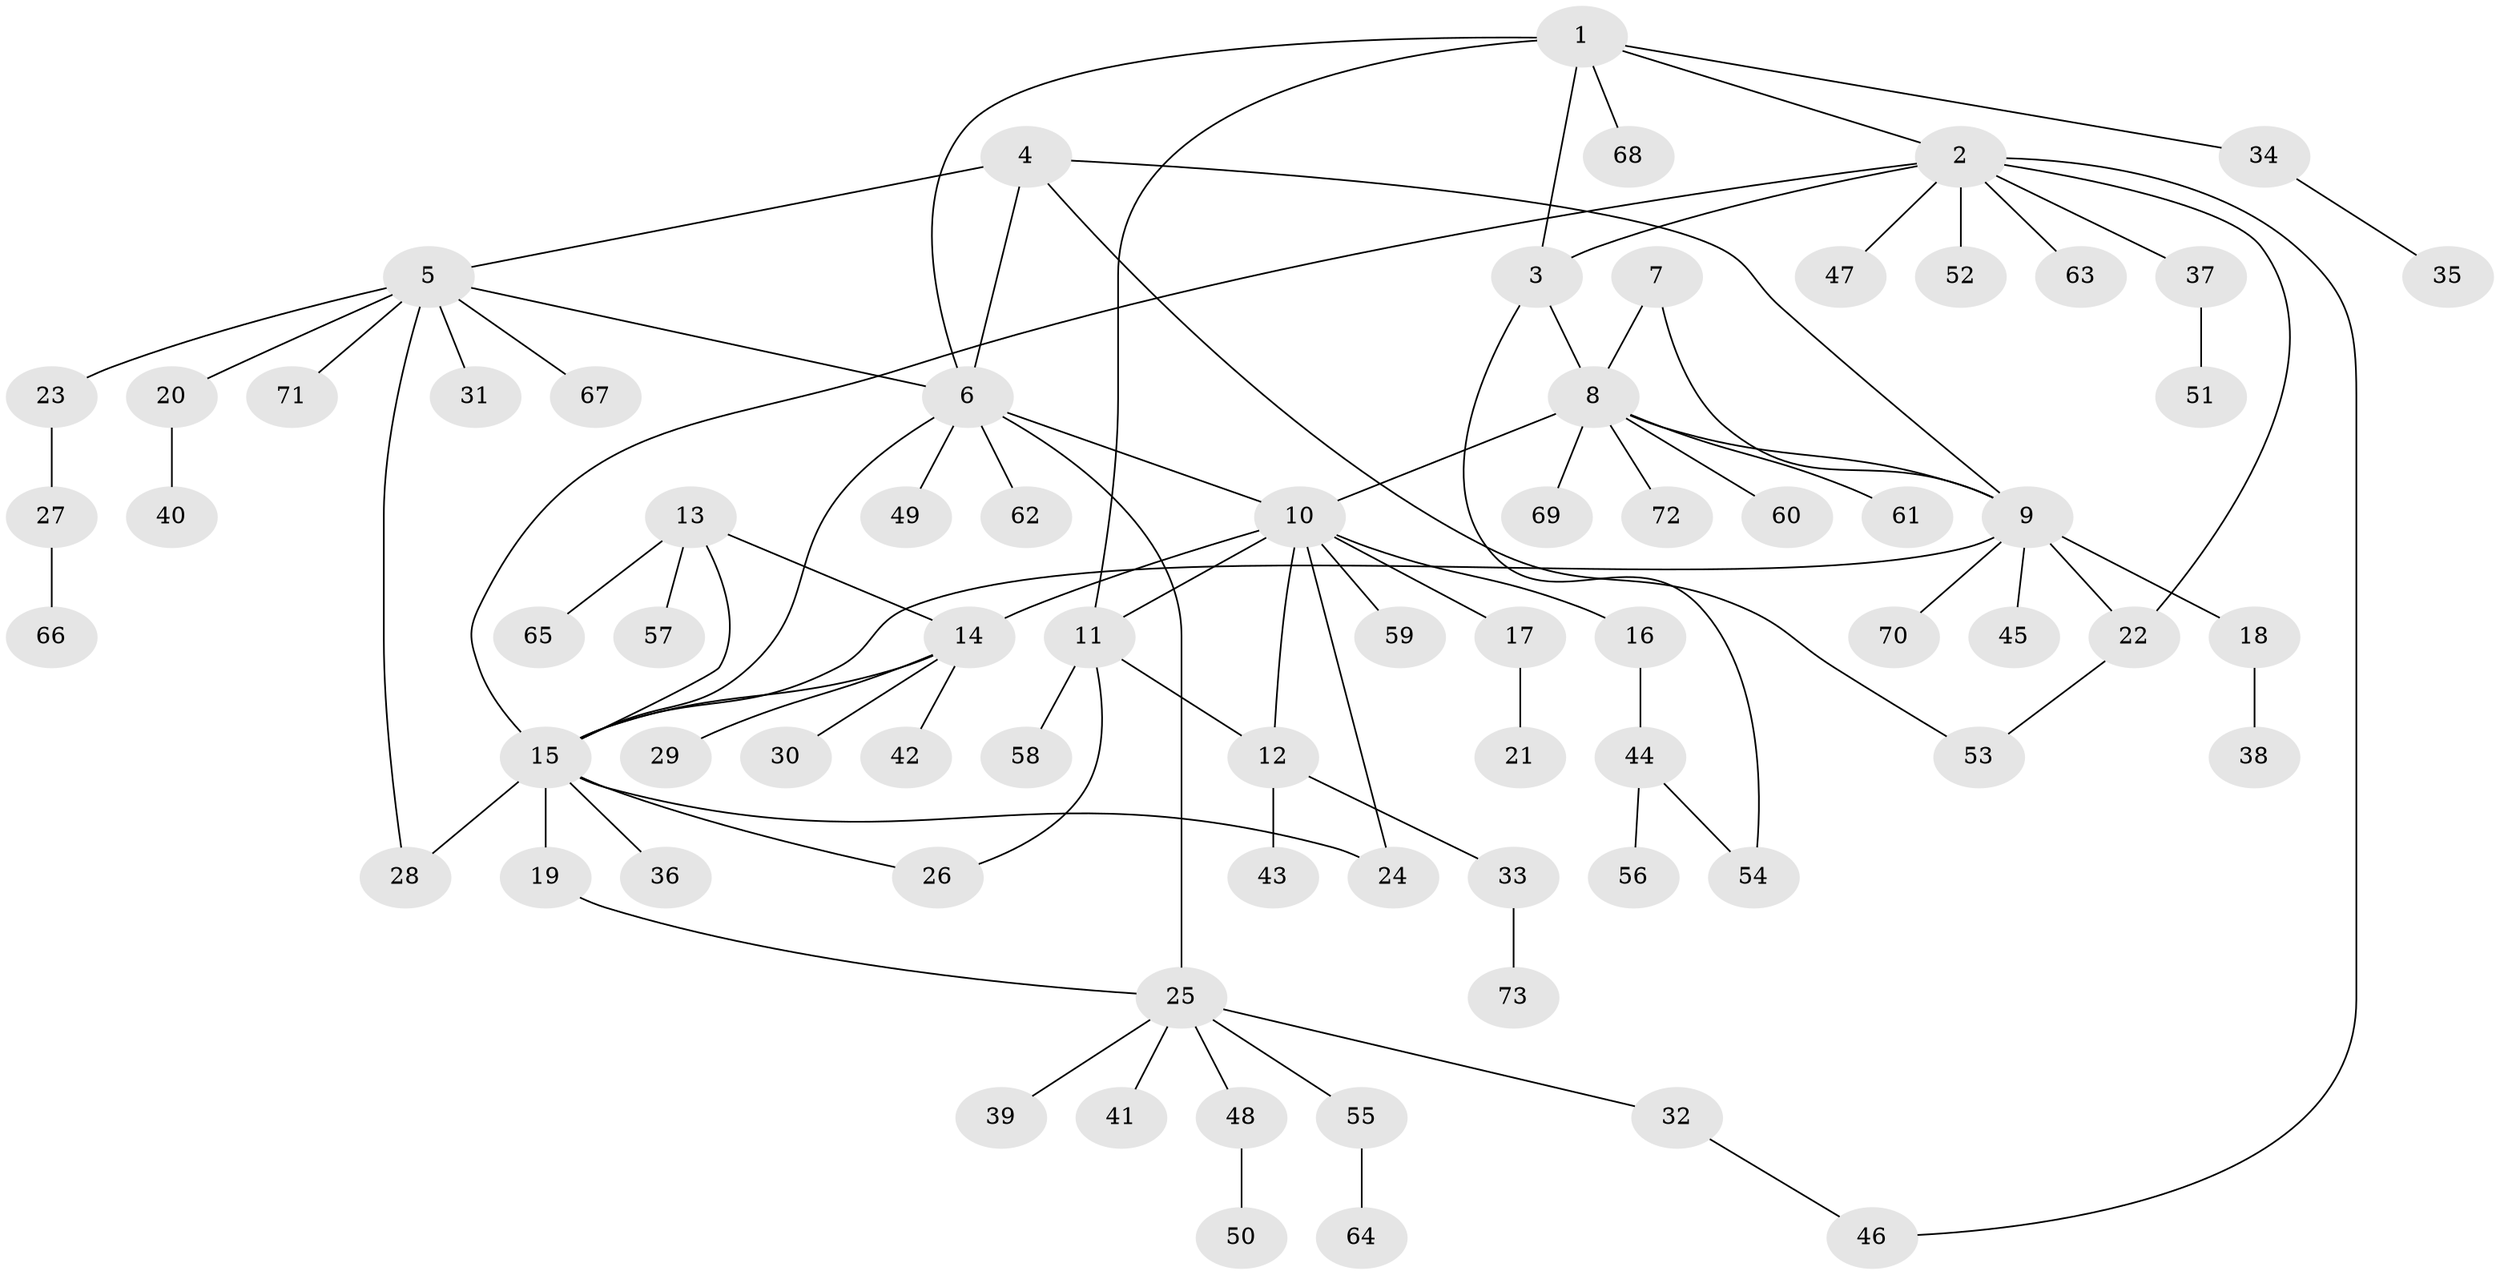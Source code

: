 // coarse degree distribution, {7: 0.11538461538461539, 8: 0.019230769230769232, 4: 0.038461538461538464, 2: 0.15384615384615385, 9: 0.038461538461538464, 5: 0.019230769230769232, 1: 0.5769230769230769, 3: 0.019230769230769232, 6: 0.019230769230769232}
// Generated by graph-tools (version 1.1) at 2025/52/02/27/25 19:52:14]
// undirected, 73 vertices, 91 edges
graph export_dot {
graph [start="1"]
  node [color=gray90,style=filled];
  1;
  2;
  3;
  4;
  5;
  6;
  7;
  8;
  9;
  10;
  11;
  12;
  13;
  14;
  15;
  16;
  17;
  18;
  19;
  20;
  21;
  22;
  23;
  24;
  25;
  26;
  27;
  28;
  29;
  30;
  31;
  32;
  33;
  34;
  35;
  36;
  37;
  38;
  39;
  40;
  41;
  42;
  43;
  44;
  45;
  46;
  47;
  48;
  49;
  50;
  51;
  52;
  53;
  54;
  55;
  56;
  57;
  58;
  59;
  60;
  61;
  62;
  63;
  64;
  65;
  66;
  67;
  68;
  69;
  70;
  71;
  72;
  73;
  1 -- 2;
  1 -- 3;
  1 -- 6;
  1 -- 11;
  1 -- 34;
  1 -- 68;
  2 -- 3;
  2 -- 15;
  2 -- 22;
  2 -- 37;
  2 -- 46;
  2 -- 47;
  2 -- 52;
  2 -- 63;
  3 -- 8;
  3 -- 54;
  4 -- 5;
  4 -- 6;
  4 -- 9;
  4 -- 53;
  5 -- 6;
  5 -- 20;
  5 -- 23;
  5 -- 28;
  5 -- 31;
  5 -- 67;
  5 -- 71;
  6 -- 10;
  6 -- 15;
  6 -- 25;
  6 -- 49;
  6 -- 62;
  7 -- 8;
  7 -- 9;
  8 -- 9;
  8 -- 10;
  8 -- 60;
  8 -- 61;
  8 -- 69;
  8 -- 72;
  9 -- 15;
  9 -- 18;
  9 -- 22;
  9 -- 45;
  9 -- 70;
  10 -- 11;
  10 -- 12;
  10 -- 14;
  10 -- 16;
  10 -- 17;
  10 -- 24;
  10 -- 59;
  11 -- 12;
  11 -- 26;
  11 -- 58;
  12 -- 33;
  12 -- 43;
  13 -- 14;
  13 -- 15;
  13 -- 57;
  13 -- 65;
  14 -- 15;
  14 -- 29;
  14 -- 30;
  14 -- 42;
  15 -- 19;
  15 -- 24;
  15 -- 26;
  15 -- 28;
  15 -- 36;
  16 -- 44;
  17 -- 21;
  18 -- 38;
  19 -- 25;
  20 -- 40;
  22 -- 53;
  23 -- 27;
  25 -- 32;
  25 -- 39;
  25 -- 41;
  25 -- 48;
  25 -- 55;
  27 -- 66;
  32 -- 46;
  33 -- 73;
  34 -- 35;
  37 -- 51;
  44 -- 54;
  44 -- 56;
  48 -- 50;
  55 -- 64;
}
